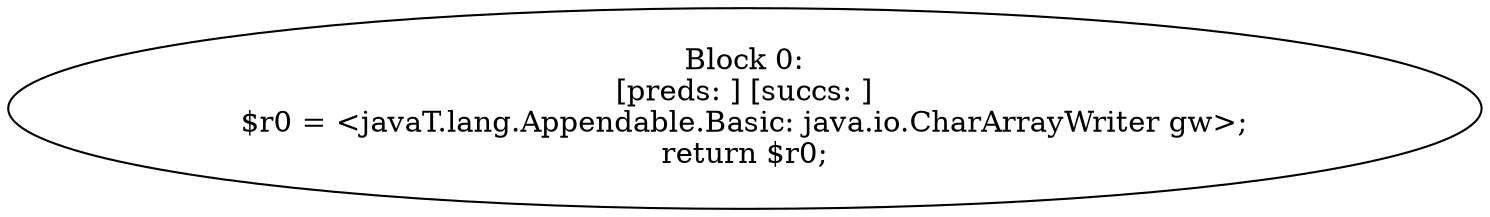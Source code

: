 digraph "unitGraph" {
    "Block 0:
[preds: ] [succs: ]
$r0 = <javaT.lang.Appendable.Basic: java.io.CharArrayWriter gw>;
return $r0;
"
}
